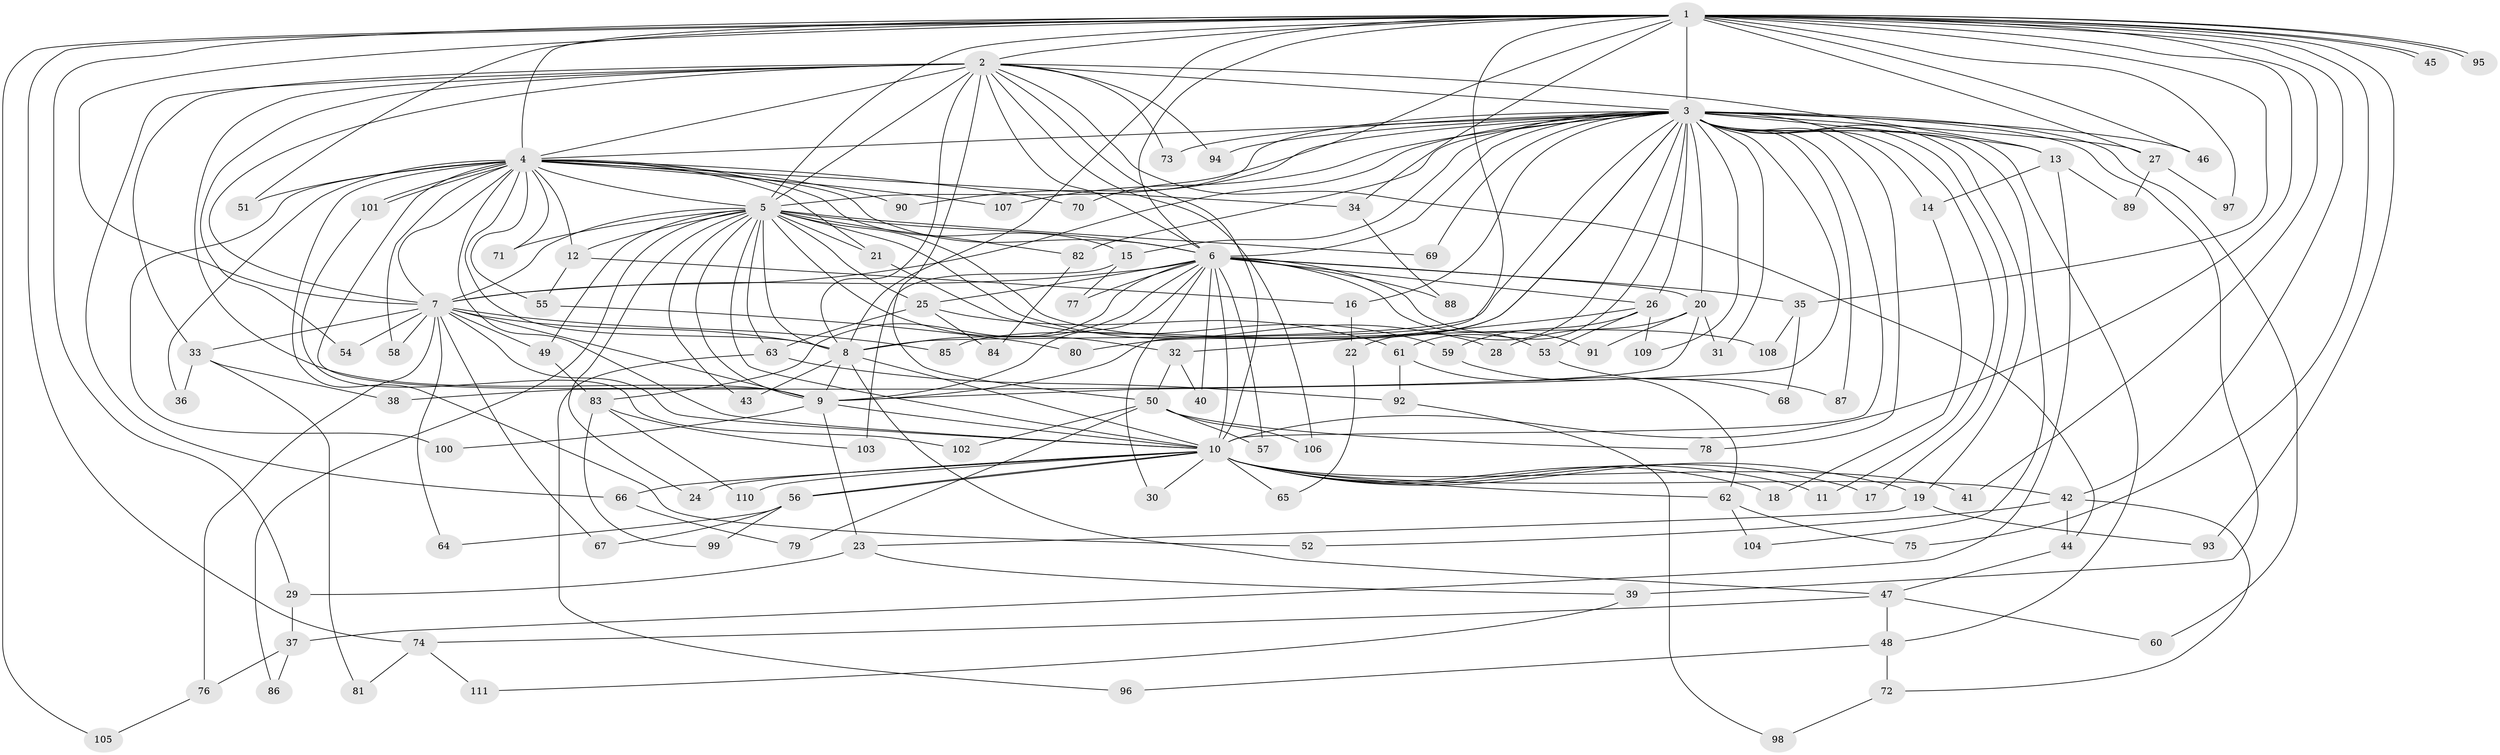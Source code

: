 // coarse degree distribution, {19: 0.029411764705882353, 16: 0.029411764705882353, 12: 0.029411764705882353, 10: 0.058823529411764705, 13: 0.058823529411764705, 21: 0.029411764705882353, 9: 0.029411764705882353, 8: 0.08823529411764706, 7: 0.08823529411764706, 4: 0.11764705882352941, 5: 0.058823529411764705, 1: 0.058823529411764705, 6: 0.029411764705882353, 3: 0.11764705882352941, 2: 0.17647058823529413}
// Generated by graph-tools (version 1.1) at 2025/49/03/04/25 22:49:40]
// undirected, 111 vertices, 247 edges
graph export_dot {
  node [color=gray90,style=filled];
  1;
  2;
  3;
  4;
  5;
  6;
  7;
  8;
  9;
  10;
  11;
  12;
  13;
  14;
  15;
  16;
  17;
  18;
  19;
  20;
  21;
  22;
  23;
  24;
  25;
  26;
  27;
  28;
  29;
  30;
  31;
  32;
  33;
  34;
  35;
  36;
  37;
  38;
  39;
  40;
  41;
  42;
  43;
  44;
  45;
  46;
  47;
  48;
  49;
  50;
  51;
  52;
  53;
  54;
  55;
  56;
  57;
  58;
  59;
  60;
  61;
  62;
  63;
  64;
  65;
  66;
  67;
  68;
  69;
  70;
  71;
  72;
  73;
  74;
  75;
  76;
  77;
  78;
  79;
  80;
  81;
  82;
  83;
  84;
  85;
  86;
  87;
  88;
  89;
  90;
  91;
  92;
  93;
  94;
  95;
  96;
  97;
  98;
  99;
  100;
  101;
  102;
  103;
  104;
  105;
  106;
  107;
  108;
  109;
  110;
  111;
  1 -- 2;
  1 -- 3;
  1 -- 4;
  1 -- 5;
  1 -- 6;
  1 -- 7;
  1 -- 8;
  1 -- 9;
  1 -- 10;
  1 -- 27;
  1 -- 29;
  1 -- 34;
  1 -- 35;
  1 -- 41;
  1 -- 42;
  1 -- 45;
  1 -- 45;
  1 -- 46;
  1 -- 51;
  1 -- 70;
  1 -- 74;
  1 -- 75;
  1 -- 93;
  1 -- 95;
  1 -- 95;
  1 -- 97;
  1 -- 105;
  2 -- 3;
  2 -- 4;
  2 -- 5;
  2 -- 6;
  2 -- 7;
  2 -- 8;
  2 -- 9;
  2 -- 10;
  2 -- 13;
  2 -- 33;
  2 -- 44;
  2 -- 50;
  2 -- 54;
  2 -- 66;
  2 -- 73;
  2 -- 94;
  2 -- 106;
  3 -- 4;
  3 -- 5;
  3 -- 6;
  3 -- 7;
  3 -- 8;
  3 -- 9;
  3 -- 10;
  3 -- 11;
  3 -- 13;
  3 -- 14;
  3 -- 15;
  3 -- 16;
  3 -- 17;
  3 -- 19;
  3 -- 20;
  3 -- 22;
  3 -- 26;
  3 -- 27;
  3 -- 31;
  3 -- 39;
  3 -- 46;
  3 -- 48;
  3 -- 60;
  3 -- 61;
  3 -- 69;
  3 -- 73;
  3 -- 78;
  3 -- 80;
  3 -- 82;
  3 -- 85;
  3 -- 87;
  3 -- 90;
  3 -- 94;
  3 -- 104;
  3 -- 107;
  3 -- 109;
  4 -- 5;
  4 -- 6;
  4 -- 7;
  4 -- 8;
  4 -- 9;
  4 -- 10;
  4 -- 12;
  4 -- 15;
  4 -- 21;
  4 -- 34;
  4 -- 36;
  4 -- 51;
  4 -- 52;
  4 -- 55;
  4 -- 58;
  4 -- 70;
  4 -- 71;
  4 -- 90;
  4 -- 100;
  4 -- 101;
  4 -- 101;
  4 -- 107;
  5 -- 6;
  5 -- 7;
  5 -- 8;
  5 -- 9;
  5 -- 10;
  5 -- 12;
  5 -- 21;
  5 -- 24;
  5 -- 25;
  5 -- 28;
  5 -- 32;
  5 -- 43;
  5 -- 49;
  5 -- 63;
  5 -- 69;
  5 -- 71;
  5 -- 82;
  5 -- 86;
  5 -- 108;
  6 -- 7;
  6 -- 8;
  6 -- 9;
  6 -- 10;
  6 -- 20;
  6 -- 25;
  6 -- 26;
  6 -- 30;
  6 -- 35;
  6 -- 40;
  6 -- 53;
  6 -- 57;
  6 -- 77;
  6 -- 83;
  6 -- 88;
  6 -- 91;
  7 -- 8;
  7 -- 9;
  7 -- 10;
  7 -- 33;
  7 -- 49;
  7 -- 54;
  7 -- 58;
  7 -- 64;
  7 -- 67;
  7 -- 76;
  7 -- 85;
  8 -- 9;
  8 -- 10;
  8 -- 43;
  8 -- 47;
  9 -- 10;
  9 -- 23;
  9 -- 100;
  10 -- 11;
  10 -- 17;
  10 -- 18;
  10 -- 19;
  10 -- 24;
  10 -- 30;
  10 -- 41;
  10 -- 42;
  10 -- 56;
  10 -- 56;
  10 -- 62;
  10 -- 65;
  10 -- 66;
  10 -- 110;
  12 -- 16;
  12 -- 55;
  13 -- 14;
  13 -- 37;
  13 -- 89;
  14 -- 18;
  15 -- 77;
  15 -- 103;
  16 -- 22;
  19 -- 23;
  19 -- 93;
  20 -- 28;
  20 -- 31;
  20 -- 38;
  20 -- 91;
  21 -- 59;
  22 -- 65;
  23 -- 29;
  23 -- 39;
  25 -- 61;
  25 -- 63;
  25 -- 84;
  26 -- 32;
  26 -- 53;
  26 -- 59;
  26 -- 109;
  27 -- 89;
  27 -- 97;
  29 -- 37;
  32 -- 40;
  32 -- 50;
  33 -- 36;
  33 -- 38;
  33 -- 81;
  34 -- 88;
  35 -- 68;
  35 -- 108;
  37 -- 76;
  37 -- 86;
  39 -- 111;
  42 -- 44;
  42 -- 52;
  42 -- 72;
  44 -- 47;
  47 -- 48;
  47 -- 60;
  47 -- 74;
  48 -- 72;
  48 -- 96;
  49 -- 83;
  50 -- 57;
  50 -- 78;
  50 -- 79;
  50 -- 102;
  50 -- 106;
  53 -- 87;
  55 -- 80;
  56 -- 64;
  56 -- 67;
  56 -- 99;
  59 -- 68;
  61 -- 62;
  61 -- 92;
  62 -- 75;
  62 -- 104;
  63 -- 92;
  63 -- 96;
  66 -- 79;
  72 -- 98;
  74 -- 81;
  74 -- 111;
  76 -- 105;
  82 -- 84;
  83 -- 99;
  83 -- 103;
  83 -- 110;
  92 -- 98;
  101 -- 102;
}
